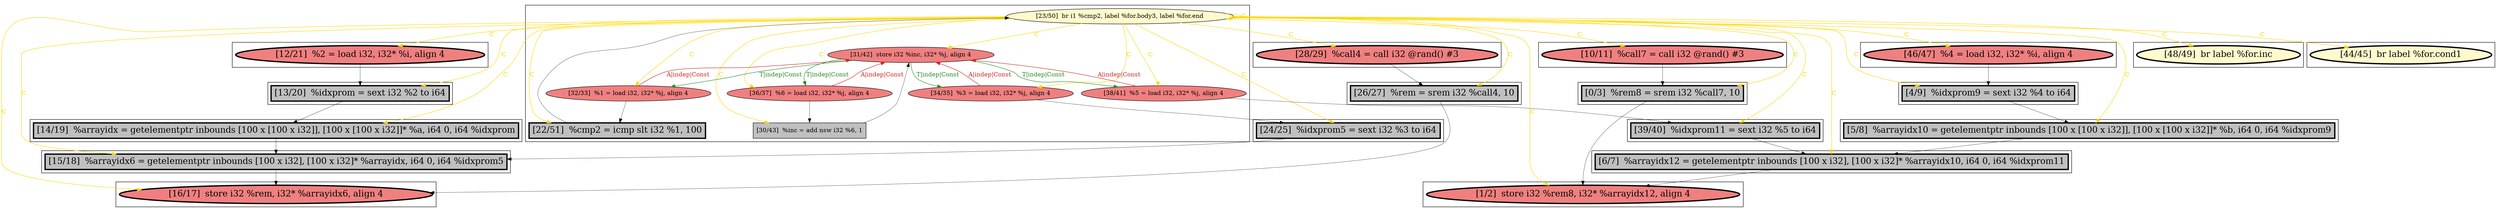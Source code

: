 
digraph G {



node557->node558 [style=solid,color=gold,label="C",penwidth=1.0,fontcolor=gold ]
node557->node548 [style=solid,color=gold,label="C",penwidth=1.0,fontcolor=gold ]
node559->node560 [style=solid,color=forestgreen,label="T|indep|Const",penwidth=1.0,fontcolor=forestgreen ]
node559->node556 [style=solid,color=forestgreen,label="T|indep|Const",penwidth=1.0,fontcolor=forestgreen ]
node563->node545 [style=solid,color=black,label="",penwidth=0.5,fontcolor=black ]
node557->node554 [style=solid,color=gold,label="C",penwidth=1.0,fontcolor=gold ]
node557->node561 [style=solid,color=gold,label="C",penwidth=1.0,fontcolor=gold ]
node552->node540 [style=solid,color=black,label="",penwidth=0.5,fontcolor=black ]
node557->node544 [style=solid,color=gold,label="C",penwidth=1.0,fontcolor=gold ]
node559->node554 [style=solid,color=forestgreen,label="T|indep|Const",penwidth=1.0,fontcolor=forestgreen ]
node556->node558 [style=solid,color=black,label="",penwidth=0.5,fontcolor=black ]
node557->node541 [style=solid,color=gold,label="C",penwidth=1.0,fontcolor=gold ]
node551->node563 [style=solid,color=black,label="",penwidth=0.5,fontcolor=black ]
node557->node557 [style=solid,color=gold,label="C",penwidth=1.0,fontcolor=gold ]
node557->node542 [style=solid,color=gold,label="C",penwidth=1.0,fontcolor=gold ]
node558->node557 [style=solid,color=black,label="",penwidth=0.5,fontcolor=black ]
node557->node556 [style=solid,color=gold,label="C",penwidth=1.0,fontcolor=gold ]
node557->node560 [style=solid,color=gold,label="C",penwidth=1.0,fontcolor=gold ]
node557->node562 [style=solid,color=gold,label="C",penwidth=1.0,fontcolor=gold ]
node550->node563 [style=solid,color=black,label="",penwidth=0.5,fontcolor=black ]
node557->node550 [style=solid,color=gold,label="C",penwidth=1.0,fontcolor=gold ]
node541->node546 [style=solid,color=black,label="",penwidth=0.5,fontcolor=black ]
node546->node539 [style=solid,color=black,label="",penwidth=0.5,fontcolor=black ]
node557->node564 [style=solid,color=gold,label="C",penwidth=1.0,fontcolor=gold ]
node557->node540 [style=solid,color=gold,label="C",penwidth=1.0,fontcolor=gold ]
node557->node539 [style=solid,color=gold,label="C",penwidth=1.0,fontcolor=gold ]
node557->node547 [style=solid,color=gold,label="C",penwidth=1.0,fontcolor=gold ]
node557->node559 [style=solid,color=gold,label="C",penwidth=1.0,fontcolor=gold ]
node557->node545 [style=solid,color=gold,label="C",penwidth=1.0,fontcolor=gold ]
node561->node559 [style=solid,color=black,label="",penwidth=0.5,fontcolor=black ]
node557->node563 [style=solid,color=gold,label="C",penwidth=1.0,fontcolor=gold ]
node560->node559 [style=solid,color=firebrick3,label="A|indep|Const",penwidth=1.0,fontcolor=firebrick3 ]
node557->node549 [style=solid,color=gold,label="C",penwidth=1.0,fontcolor=gold ]
node560->node551 [style=solid,color=black,label="",penwidth=0.5,fontcolor=black ]
node564->node546 [style=solid,color=black,label="",penwidth=0.5,fontcolor=black ]
node557->node551 [style=solid,color=gold,label="C",penwidth=1.0,fontcolor=gold ]
node557->node553 [style=solid,color=gold,label="C",penwidth=1.0,fontcolor=gold ]
node562->node550 [style=solid,color=black,label="",penwidth=0.5,fontcolor=black ]
node549->node545 [style=solid,color=black,label="",penwidth=0.5,fontcolor=black ]
node554->node541 [style=solid,color=black,label="",penwidth=0.5,fontcolor=black ]
node543->node547 [style=solid,color=black,label="",penwidth=0.5,fontcolor=black ]
node557->node546 [style=solid,color=gold,label="C",penwidth=1.0,fontcolor=gold ]
node557->node555 [style=solid,color=gold,label="C",penwidth=1.0,fontcolor=gold ]
node556->node559 [style=solid,color=firebrick3,label="A|indep|Const",penwidth=1.0,fontcolor=firebrick3 ]
node548->node549 [style=solid,color=black,label="",penwidth=0.5,fontcolor=black ]
node553->node562 [style=solid,color=black,label="",penwidth=0.5,fontcolor=black ]
node540->node539 [style=solid,color=black,label="",penwidth=0.5,fontcolor=black ]
node554->node559 [style=solid,color=firebrick3,label="A|indep|Const",penwidth=1.0,fontcolor=firebrick3 ]
node555->node559 [style=solid,color=firebrick3,label="A|indep|Const",penwidth=1.0,fontcolor=firebrick3 ]
node555->node561 [style=solid,color=black,label="",penwidth=0.5,fontcolor=black ]
node557->node552 [style=solid,color=gold,label="C",penwidth=1.0,fontcolor=gold ]
node557->node543 [style=solid,color=gold,label="C",penwidth=1.0,fontcolor=gold ]
node559->node555 [style=solid,color=forestgreen,label="T|indep|Const",penwidth=1.0,fontcolor=forestgreen ]
node547->node564 [style=solid,color=black,label="",penwidth=0.5,fontcolor=black ]


subgraph cluster18 {


node564 [penwidth=3.0,fontsize=20,fillcolor=grey,label="[5/8]  %arrayidx10 = getelementptr inbounds [100 x [100 x i32]], [100 x [100 x i32]]* %b, i64 0, i64 %idxprom9",shape=rectangle,style=filled ]



}

subgraph cluster16 {


node562 [penwidth=3.0,fontsize=20,fillcolor=grey,label="[13/20]  %idxprom = sext i32 %2 to i64",shape=rectangle,style=filled ]



}

subgraph cluster17 {


node563 [penwidth=3.0,fontsize=20,fillcolor=grey,label="[15/18]  %arrayidx6 = getelementptr inbounds [100 x i32], [100 x i32]* %arrayidx, i64 0, i64 %idxprom5",shape=rectangle,style=filled ]



}

subgraph cluster4 {


node543 [penwidth=3.0,fontsize=20,fillcolor=lightcoral,label="[46/47]  %4 = load i32, i32* %i, align 4",shape=ellipse,style=filled ]



}

subgraph cluster3 {


node542 [penwidth=3.0,fontsize=20,fillcolor=lemonchiffon,label="[44/45]  br label %for.cond1",shape=ellipse,style=filled ]



}

subgraph cluster2 {


node541 [penwidth=3.0,fontsize=20,fillcolor=grey,label="[39/40]  %idxprom11 = sext i32 %5 to i64",shape=rectangle,style=filled ]



}

subgraph cluster1 {


node540 [penwidth=3.0,fontsize=20,fillcolor=grey,label="[0/3]  %rem8 = srem i32 %call7, 10",shape=rectangle,style=filled ]



}

subgraph cluster12 {


node551 [penwidth=3.0,fontsize=20,fillcolor=grey,label="[24/25]  %idxprom5 = sext i32 %3 to i64",shape=rectangle,style=filled ]



}

subgraph cluster5 {


node544 [penwidth=3.0,fontsize=20,fillcolor=lemonchiffon,label="[48/49]  br label %for.inc",shape=ellipse,style=filled ]



}

subgraph cluster0 {


node539 [penwidth=3.0,fontsize=20,fillcolor=lightcoral,label="[1/2]  store i32 %rem8, i32* %arrayidx12, align 4",shape=ellipse,style=filled ]



}

subgraph cluster6 {


node545 [penwidth=3.0,fontsize=20,fillcolor=lightcoral,label="[16/17]  store i32 %rem, i32* %arrayidx6, align 4",shape=ellipse,style=filled ]



}

subgraph cluster14 {


node553 [penwidth=3.0,fontsize=20,fillcolor=lightcoral,label="[12/21]  %2 = load i32, i32* %i, align 4",shape=ellipse,style=filled ]



}

subgraph cluster7 {


node546 [penwidth=3.0,fontsize=20,fillcolor=grey,label="[6/7]  %arrayidx12 = getelementptr inbounds [100 x i32], [100 x i32]* %arrayidx10, i64 0, i64 %idxprom11",shape=rectangle,style=filled ]



}

subgraph cluster8 {


node547 [penwidth=3.0,fontsize=20,fillcolor=grey,label="[4/9]  %idxprom9 = sext i32 %4 to i64",shape=rectangle,style=filled ]



}

subgraph cluster9 {


node548 [penwidth=3.0,fontsize=20,fillcolor=lightcoral,label="[28/29]  %call4 = call i32 @rand() #3",shape=ellipse,style=filled ]



}

subgraph cluster10 {


node549 [penwidth=3.0,fontsize=20,fillcolor=grey,label="[26/27]  %rem = srem i32 %call4, 10",shape=rectangle,style=filled ]



}

subgraph cluster11 {


node550 [penwidth=3.0,fontsize=20,fillcolor=grey,label="[14/19]  %arrayidx = getelementptr inbounds [100 x [100 x i32]], [100 x [100 x i32]]* %a, i64 0, i64 %idxprom",shape=rectangle,style=filled ]



}

subgraph cluster13 {


node552 [penwidth=3.0,fontsize=20,fillcolor=lightcoral,label="[10/11]  %call7 = call i32 @rand() #3",shape=ellipse,style=filled ]



}

subgraph cluster15 {


node561 [fillcolor=grey,label="[30/43]  %inc = add nsw i32 %6, 1",shape=rectangle,style=filled ]
node560 [fillcolor=lightcoral,label="[34/35]  %3 = load i32, i32* %j, align 4",shape=ellipse,style=filled ]
node555 [fillcolor=lightcoral,label="[36/37]  %6 = load i32, i32* %j, align 4",shape=ellipse,style=filled ]
node557 [fillcolor=lemonchiffon,label="[23/50]  br i1 %cmp2, label %for.body3, label %for.end",shape=ellipse,style=filled ]
node554 [fillcolor=lightcoral,label="[38/41]  %5 = load i32, i32* %j, align 4",shape=ellipse,style=filled ]
node556 [fillcolor=lightcoral,label="[32/33]  %1 = load i32, i32* %j, align 4",shape=ellipse,style=filled ]
node558 [penwidth=3.0,fontsize=20,fillcolor=grey,label="[22/51]  %cmp2 = icmp slt i32 %1, 100",shape=rectangle,style=filled ]
node559 [fillcolor=lightcoral,label="[31/42]  store i32 %inc, i32* %j, align 4",shape=ellipse,style=filled ]



}

}
